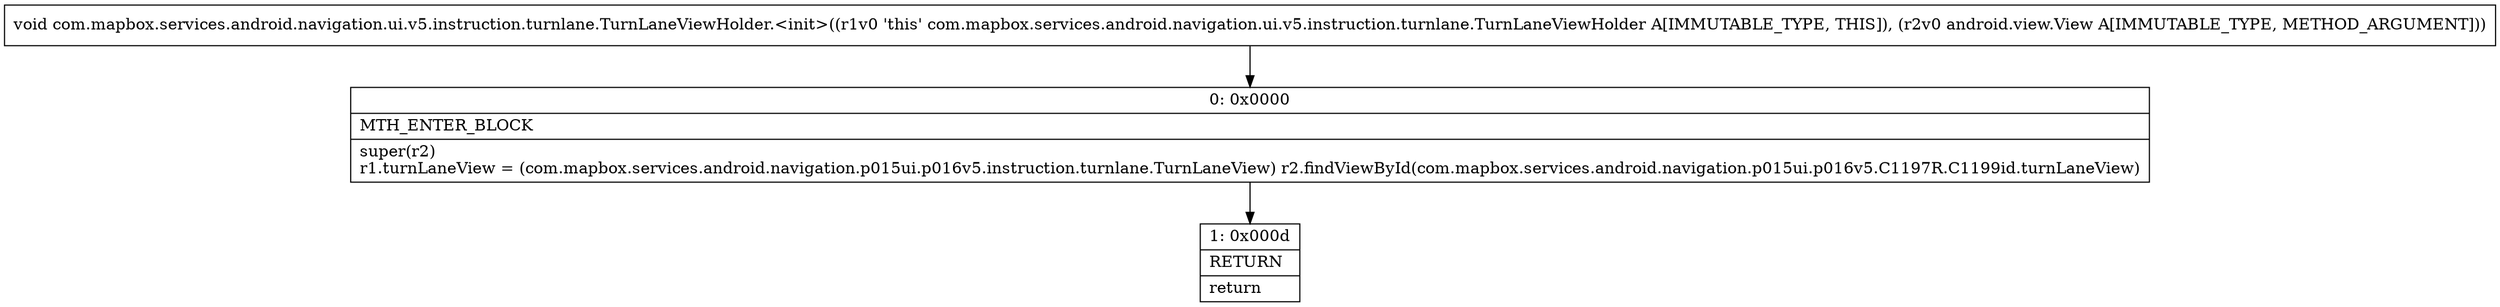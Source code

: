 digraph "CFG forcom.mapbox.services.android.navigation.ui.v5.instruction.turnlane.TurnLaneViewHolder.\<init\>(Landroid\/view\/View;)V" {
Node_0 [shape=record,label="{0\:\ 0x0000|MTH_ENTER_BLOCK\l|super(r2)\lr1.turnLaneView = (com.mapbox.services.android.navigation.p015ui.p016v5.instruction.turnlane.TurnLaneView) r2.findViewById(com.mapbox.services.android.navigation.p015ui.p016v5.C1197R.C1199id.turnLaneView)\l}"];
Node_1 [shape=record,label="{1\:\ 0x000d|RETURN\l|return\l}"];
MethodNode[shape=record,label="{void com.mapbox.services.android.navigation.ui.v5.instruction.turnlane.TurnLaneViewHolder.\<init\>((r1v0 'this' com.mapbox.services.android.navigation.ui.v5.instruction.turnlane.TurnLaneViewHolder A[IMMUTABLE_TYPE, THIS]), (r2v0 android.view.View A[IMMUTABLE_TYPE, METHOD_ARGUMENT])) }"];
MethodNode -> Node_0;
Node_0 -> Node_1;
}

